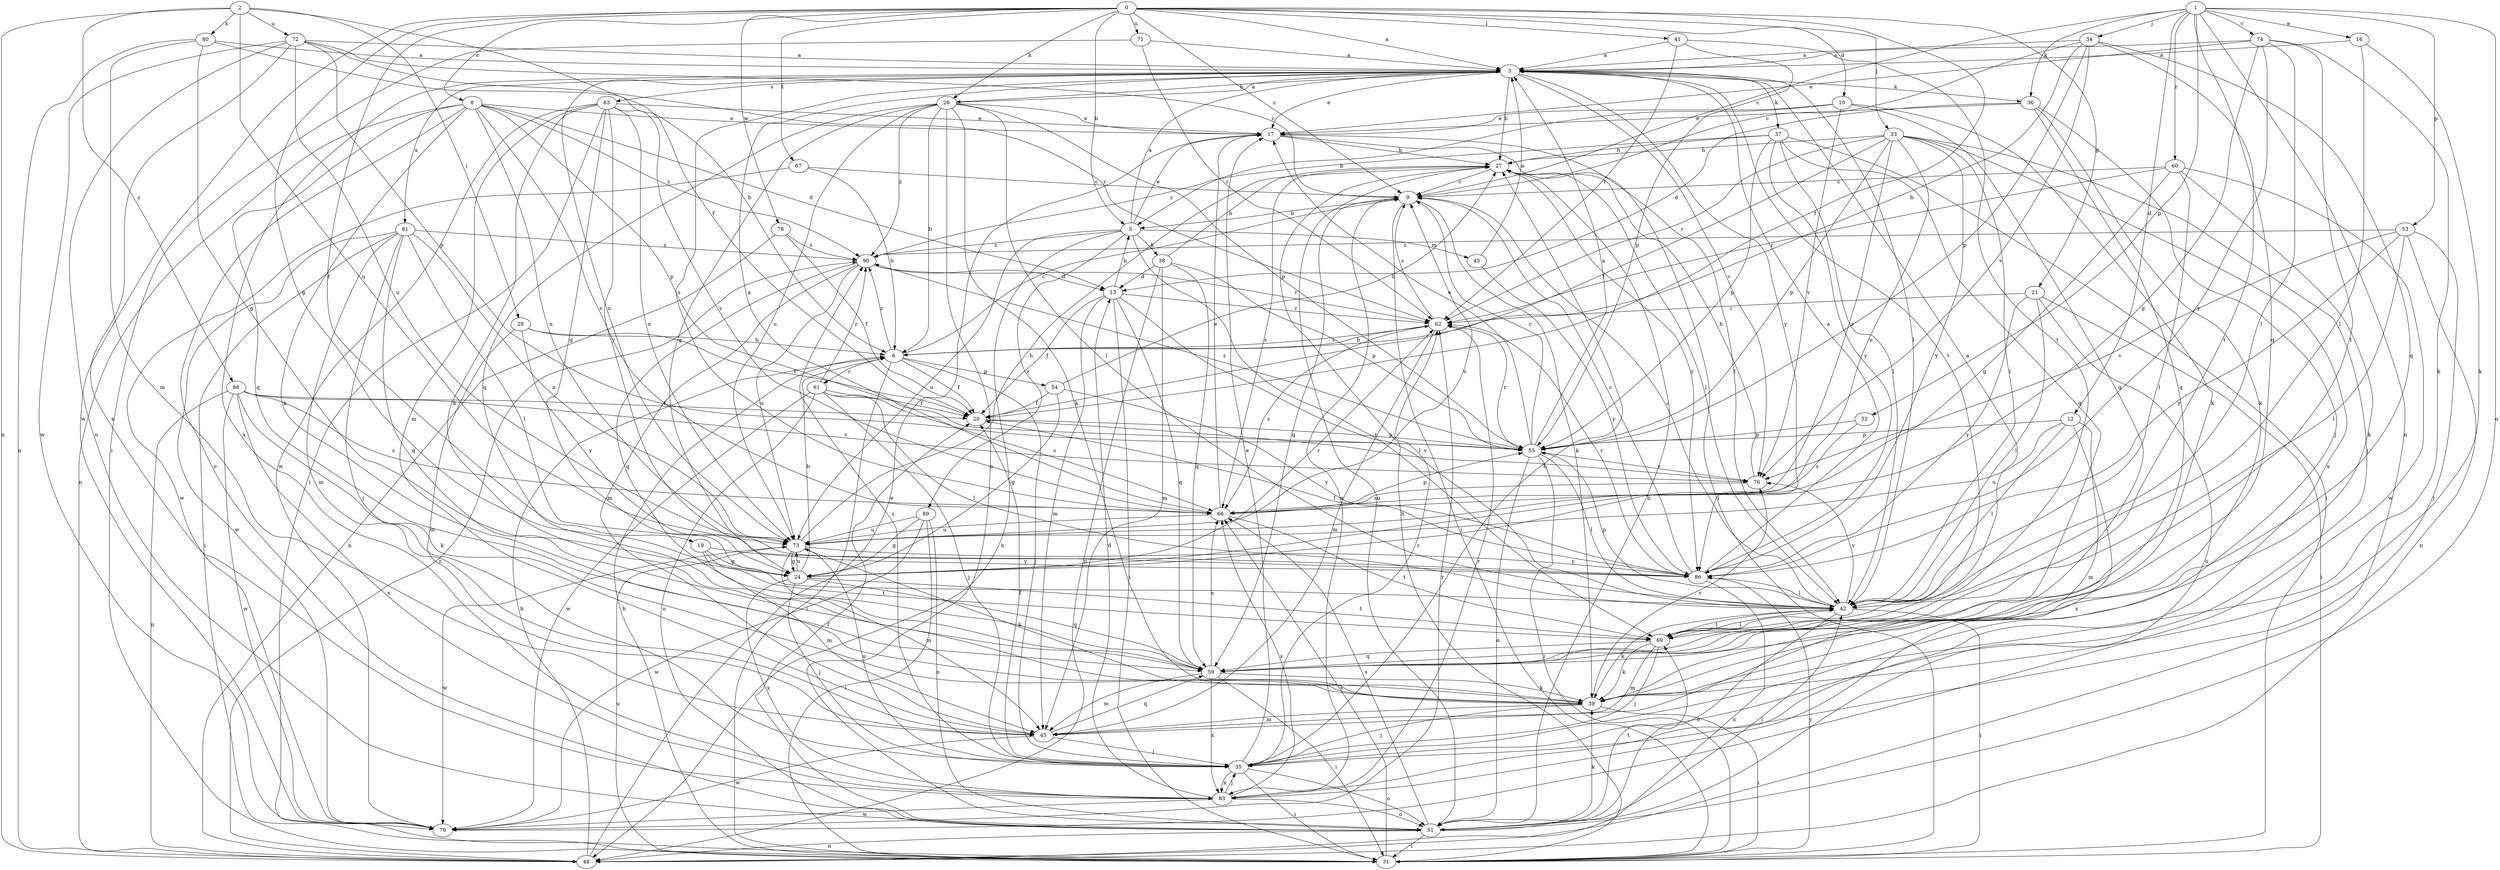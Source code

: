 strict digraph  {
0;
1;
2;
3;
5;
6;
8;
9;
10;
12;
13;
16;
17;
19;
20;
21;
24;
26;
27;
29;
31;
33;
34;
35;
36;
37;
38;
39;
41;
42;
43;
45;
48;
51;
52;
53;
54;
55;
59;
60;
61;
62;
63;
66;
67;
69;
71;
72;
73;
74;
76;
78;
79;
80;
81;
83;
86;
88;
89;
90;
0 -> 3  [label=a];
0 -> 5  [label=b];
0 -> 8  [label=c];
0 -> 9  [label=c];
0 -> 10  [label=d];
0 -> 19  [label=f];
0 -> 20  [label=f];
0 -> 21  [label=g];
0 -> 24  [label=g];
0 -> 26  [label=h];
0 -> 33  [label=j];
0 -> 41  [label=l];
0 -> 67  [label=t];
0 -> 71  [label=u];
0 -> 78  [label=w];
0 -> 79  [label=w];
1 -> 9  [label=c];
1 -> 12  [label=d];
1 -> 16  [label=e];
1 -> 34  [label=j];
1 -> 36  [label=k];
1 -> 48  [label=n];
1 -> 51  [label=o];
1 -> 52  [label=p];
1 -> 53  [label=p];
1 -> 59  [label=q];
1 -> 60  [label=r];
1 -> 74  [label=v];
2 -> 20  [label=f];
2 -> 29  [label=i];
2 -> 48  [label=n];
2 -> 72  [label=u];
2 -> 73  [label=u];
2 -> 80  [label=x];
2 -> 88  [label=z];
3 -> 17  [label=e];
3 -> 26  [label=h];
3 -> 27  [label=h];
3 -> 36  [label=k];
3 -> 37  [label=k];
3 -> 42  [label=l];
3 -> 63  [label=s];
3 -> 66  [label=s];
3 -> 69  [label=t];
3 -> 73  [label=u];
3 -> 76  [label=v];
3 -> 81  [label=x];
3 -> 83  [label=x];
3 -> 86  [label=y];
5 -> 3  [label=a];
5 -> 17  [label=e];
5 -> 38  [label=k];
5 -> 43  [label=m];
5 -> 48  [label=n];
5 -> 69  [label=t];
5 -> 73  [label=u];
5 -> 89  [label=z];
5 -> 90  [label=z];
6 -> 9  [label=c];
6 -> 20  [label=f];
6 -> 31  [label=i];
6 -> 35  [label=j];
6 -> 54  [label=p];
6 -> 61  [label=r];
6 -> 62  [label=r];
6 -> 90  [label=z];
8 -> 13  [label=d];
8 -> 17  [label=e];
8 -> 39  [label=k];
8 -> 48  [label=n];
8 -> 51  [label=o];
8 -> 55  [label=p];
8 -> 59  [label=q];
8 -> 66  [label=s];
8 -> 73  [label=u];
8 -> 90  [label=z];
9 -> 5  [label=b];
9 -> 31  [label=i];
9 -> 39  [label=k];
9 -> 59  [label=q];
9 -> 83  [label=x];
10 -> 5  [label=b];
10 -> 17  [label=e];
10 -> 39  [label=k];
10 -> 59  [label=q];
10 -> 76  [label=v];
12 -> 42  [label=l];
12 -> 45  [label=m];
12 -> 55  [label=p];
12 -> 73  [label=u];
12 -> 83  [label=x];
13 -> 5  [label=b];
13 -> 20  [label=f];
13 -> 31  [label=i];
13 -> 42  [label=l];
13 -> 45  [label=m];
13 -> 59  [label=q];
13 -> 62  [label=r];
16 -> 3  [label=a];
16 -> 39  [label=k];
16 -> 42  [label=l];
17 -> 27  [label=h];
17 -> 31  [label=i];
17 -> 42  [label=l];
19 -> 24  [label=g];
19 -> 45  [label=m];
19 -> 69  [label=t];
19 -> 86  [label=y];
20 -> 55  [label=p];
20 -> 76  [label=v];
21 -> 31  [label=i];
21 -> 42  [label=l];
21 -> 51  [label=o];
21 -> 62  [label=r];
21 -> 86  [label=y];
24 -> 6  [label=b];
24 -> 35  [label=j];
24 -> 59  [label=q];
24 -> 62  [label=r];
24 -> 69  [label=t];
24 -> 73  [label=u];
24 -> 83  [label=x];
26 -> 3  [label=a];
26 -> 6  [label=b];
26 -> 17  [label=e];
26 -> 24  [label=g];
26 -> 39  [label=k];
26 -> 42  [label=l];
26 -> 51  [label=o];
26 -> 55  [label=p];
26 -> 59  [label=q];
26 -> 73  [label=u];
26 -> 90  [label=z];
27 -> 9  [label=c];
27 -> 42  [label=l];
27 -> 51  [label=o];
27 -> 66  [label=s];
27 -> 86  [label=y];
29 -> 6  [label=b];
29 -> 20  [label=f];
29 -> 45  [label=m];
29 -> 86  [label=y];
31 -> 6  [label=b];
31 -> 27  [label=h];
31 -> 66  [label=s];
31 -> 73  [label=u];
31 -> 86  [label=y];
33 -> 20  [label=f];
33 -> 27  [label=h];
33 -> 35  [label=j];
33 -> 42  [label=l];
33 -> 55  [label=p];
33 -> 62  [label=r];
33 -> 66  [label=s];
33 -> 73  [label=u];
33 -> 83  [label=x];
33 -> 86  [label=y];
34 -> 3  [label=a];
34 -> 6  [label=b];
34 -> 9  [label=c];
34 -> 55  [label=p];
34 -> 59  [label=q];
34 -> 69  [label=t];
34 -> 76  [label=v];
35 -> 17  [label=e];
35 -> 20  [label=f];
35 -> 27  [label=h];
35 -> 31  [label=i];
35 -> 51  [label=o];
35 -> 62  [label=r];
35 -> 73  [label=u];
35 -> 83  [label=x];
35 -> 90  [label=z];
36 -> 13  [label=d];
36 -> 17  [label=e];
36 -> 35  [label=j];
36 -> 39  [label=k];
36 -> 59  [label=q];
37 -> 27  [label=h];
37 -> 31  [label=i];
37 -> 42  [label=l];
37 -> 55  [label=p];
37 -> 59  [label=q];
37 -> 86  [label=y];
37 -> 90  [label=z];
38 -> 13  [label=d];
38 -> 27  [label=h];
38 -> 45  [label=m];
38 -> 48  [label=n];
38 -> 55  [label=p];
38 -> 59  [label=q];
39 -> 31  [label=i];
39 -> 35  [label=j];
39 -> 45  [label=m];
39 -> 76  [label=v];
41 -> 3  [label=a];
41 -> 55  [label=p];
41 -> 62  [label=r];
41 -> 69  [label=t];
42 -> 9  [label=c];
42 -> 31  [label=i];
42 -> 39  [label=k];
42 -> 51  [label=o];
42 -> 55  [label=p];
42 -> 69  [label=t];
42 -> 76  [label=v];
43 -> 3  [label=a];
43 -> 86  [label=y];
45 -> 35  [label=j];
45 -> 59  [label=q];
45 -> 79  [label=w];
48 -> 6  [label=b];
48 -> 17  [label=e];
48 -> 90  [label=z];
51 -> 20  [label=f];
51 -> 27  [label=h];
51 -> 31  [label=i];
51 -> 39  [label=k];
51 -> 42  [label=l];
51 -> 48  [label=n];
51 -> 66  [label=s];
51 -> 69  [label=t];
52 -> 55  [label=p];
52 -> 66  [label=s];
53 -> 35  [label=j];
53 -> 42  [label=l];
53 -> 48  [label=n];
53 -> 76  [label=v];
53 -> 86  [label=y];
53 -> 90  [label=z];
54 -> 20  [label=f];
54 -> 24  [label=g];
54 -> 27  [label=h];
54 -> 86  [label=y];
55 -> 3  [label=a];
55 -> 9  [label=c];
55 -> 17  [label=e];
55 -> 31  [label=i];
55 -> 42  [label=l];
55 -> 51  [label=o];
55 -> 62  [label=r];
55 -> 76  [label=v];
55 -> 90  [label=z];
59 -> 31  [label=i];
59 -> 39  [label=k];
59 -> 45  [label=m];
59 -> 66  [label=s];
59 -> 83  [label=x];
60 -> 9  [label=c];
60 -> 24  [label=g];
60 -> 39  [label=k];
60 -> 42  [label=l];
60 -> 62  [label=r];
60 -> 79  [label=w];
61 -> 20  [label=f];
61 -> 35  [label=j];
61 -> 42  [label=l];
61 -> 51  [label=o];
61 -> 66  [label=s];
61 -> 79  [label=w];
61 -> 90  [label=z];
62 -> 6  [label=b];
62 -> 9  [label=c];
62 -> 45  [label=m];
62 -> 66  [label=s];
63 -> 17  [label=e];
63 -> 24  [label=g];
63 -> 31  [label=i];
63 -> 39  [label=k];
63 -> 45  [label=m];
63 -> 66  [label=s];
63 -> 73  [label=u];
63 -> 79  [label=w];
63 -> 86  [label=y];
66 -> 3  [label=a];
66 -> 17  [label=e];
66 -> 55  [label=p];
66 -> 69  [label=t];
66 -> 73  [label=u];
67 -> 6  [label=b];
67 -> 9  [label=c];
67 -> 79  [label=w];
69 -> 3  [label=a];
69 -> 35  [label=j];
69 -> 39  [label=k];
69 -> 42  [label=l];
69 -> 45  [label=m];
69 -> 59  [label=q];
71 -> 3  [label=a];
71 -> 31  [label=i];
71 -> 62  [label=r];
72 -> 3  [label=a];
72 -> 9  [label=c];
72 -> 51  [label=o];
72 -> 55  [label=p];
72 -> 62  [label=r];
72 -> 73  [label=u];
72 -> 79  [label=w];
72 -> 83  [label=x];
73 -> 9  [label=c];
73 -> 24  [label=g];
73 -> 27  [label=h];
73 -> 39  [label=k];
73 -> 45  [label=m];
73 -> 79  [label=w];
73 -> 86  [label=y];
74 -> 3  [label=a];
74 -> 17  [label=e];
74 -> 24  [label=g];
74 -> 39  [label=k];
74 -> 42  [label=l];
74 -> 69  [label=t];
74 -> 86  [label=y];
76 -> 27  [label=h];
76 -> 66  [label=s];
78 -> 20  [label=f];
78 -> 48  [label=n];
78 -> 90  [label=z];
79 -> 62  [label=r];
80 -> 3  [label=a];
80 -> 6  [label=b];
80 -> 24  [label=g];
80 -> 45  [label=m];
80 -> 48  [label=n];
81 -> 31  [label=i];
81 -> 35  [label=j];
81 -> 42  [label=l];
81 -> 45  [label=m];
81 -> 59  [label=q];
81 -> 73  [label=u];
81 -> 79  [label=w];
81 -> 90  [label=z];
83 -> 13  [label=d];
83 -> 35  [label=j];
83 -> 51  [label=o];
83 -> 62  [label=r];
83 -> 66  [label=s];
83 -> 79  [label=w];
86 -> 3  [label=a];
86 -> 9  [label=c];
86 -> 20  [label=f];
86 -> 42  [label=l];
86 -> 48  [label=n];
86 -> 62  [label=r];
88 -> 20  [label=f];
88 -> 39  [label=k];
88 -> 48  [label=n];
88 -> 66  [label=s];
88 -> 76  [label=v];
88 -> 79  [label=w];
88 -> 83  [label=x];
89 -> 24  [label=g];
89 -> 31  [label=i];
89 -> 51  [label=o];
89 -> 73  [label=u];
89 -> 79  [label=w];
90 -> 13  [label=d];
90 -> 45  [label=m];
90 -> 59  [label=q];
90 -> 62  [label=r];
90 -> 73  [label=u];
}
